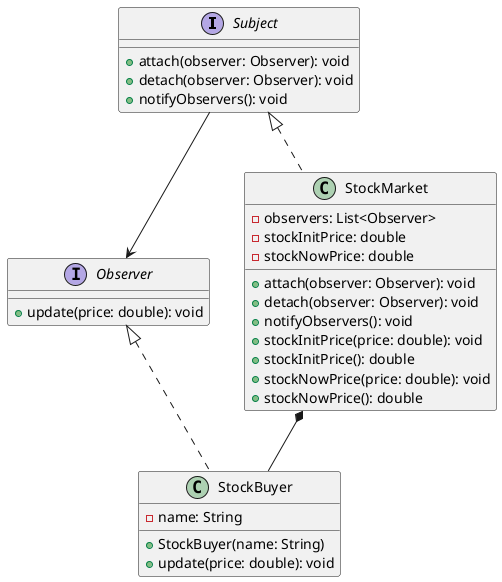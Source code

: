 @startuml

interface Subject {
    + attach(observer: Observer): void
    + detach(observer: Observer): void
    + notifyObservers(): void
}

interface Observer {
    + update(price: double): void
}

class StockMarket implements Subject {
    - observers: List<Observer>
    - stockInitPrice: double
    - stockNowPrice: double
    + attach(observer: Observer): void
    + detach(observer: Observer): void
    + notifyObservers(): void
    + stockInitPrice(price: double): void
    + stockInitPrice(): double
    + stockNowPrice(price: double): void
    + stockNowPrice(): double
}

class StockBuyer implements Observer {
    - name: String
    + StockBuyer(name: String)
    + update(price: double): void
}

Subject  -->  Observer
StockMarket *-- StockBuyer

@enduml